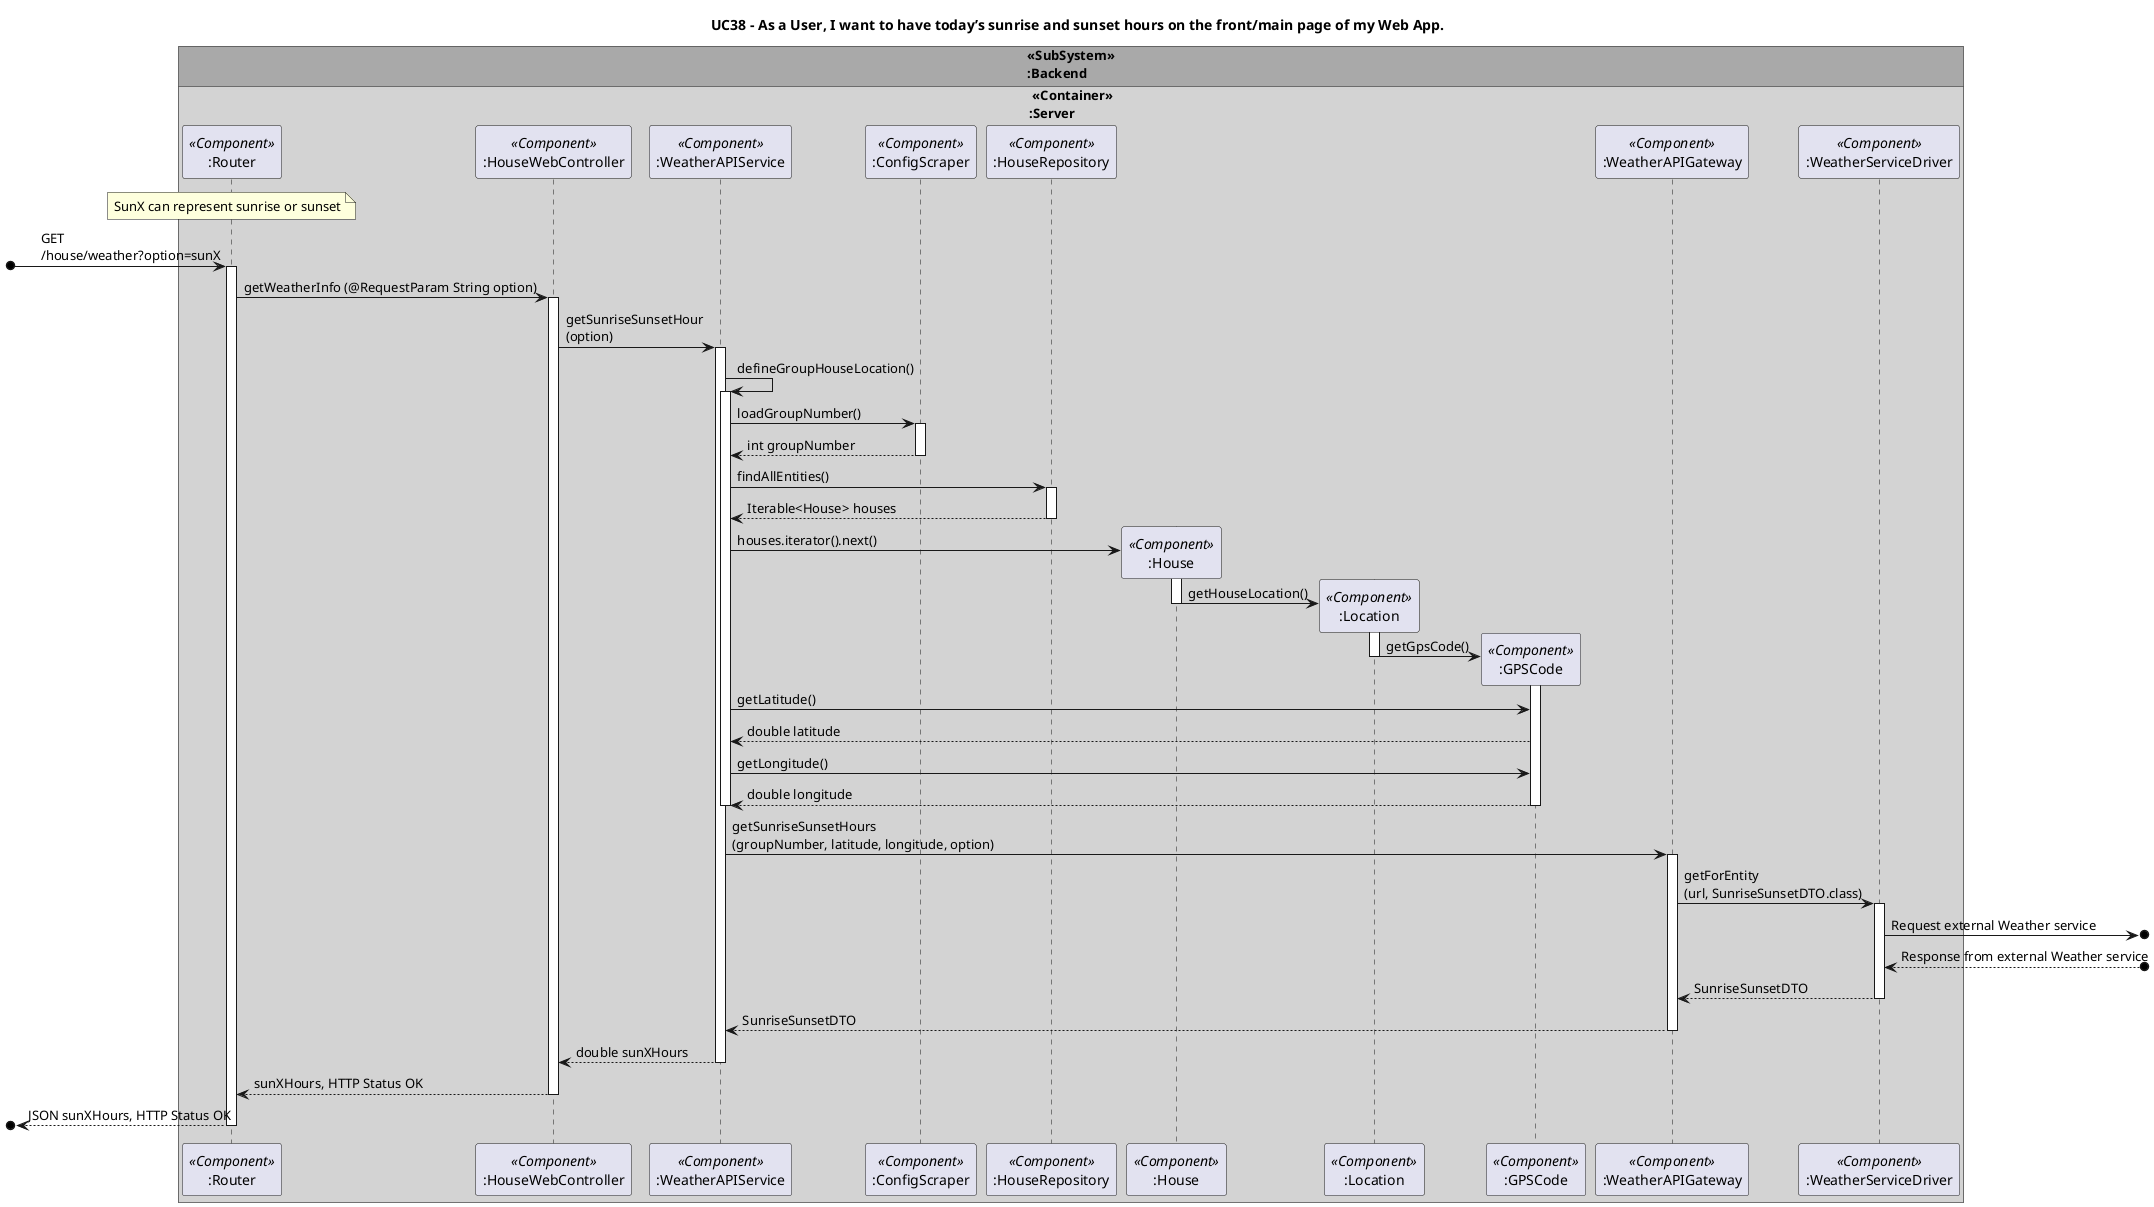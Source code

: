 @startuml
title UC38 - As a User, I want to have today’s sunrise and sunset hours on the front/main page of my Web App.

!pragma teoz true


box "<<SubSystem>>\n:Backend" #DarkGrey
box " <<Container>>\n:Server" #LightGrey
participant ":Router" as router <<Component>>
participant ":HouseWebController" as controller <<Component>>
participant ":WeatherAPIService" as service <<Component>>
participant ":ConfigScraper" as scraper <<Component>>
participant ":HouseRepository" as repository <<Component>>
participant ":House" as house <<Component>>
participant ":Location" as location <<Component>>
participant ":GPSCode" as gps <<Component>>
participant ":WeatherAPIGateway" as gateway <<Component>>
participant ":WeatherServiceDriver" as driver <<Component>>


end box
note over router
SunX can represent sunrise or sunset
end note
[o-> router: GET \n/house/weather?option=sunX
activate router
router -> controller: getWeatherInfo (@RequestParam String option)
activate controller
controller -> service: getSunriseSunsetHour\n(option)
activate service
service -> service: defineGroupHouseLocation()
activate service
service -> scraper: loadGroupNumber()
activate scraper
scraper --> service: int groupNumber
deactivate scraper
service -> repository: findAllEntities()
activate repository
repository --> service: Iterable<House> houses
deactivate repository
service -> house**: houses.iterator().next()
activate house
house -> location**: getHouseLocation()
deactivate house
activate location
location -> gps**: getGpsCode()
deactivate location
activate gps
service -> gps: getLatitude()
gps --> service: double latitude
service -> gps: getLongitude()
gps --> service: double longitude
deactivate gps
deactivate service
service -> gateway: getSunriseSunsetHours\n(groupNumber, latitude, longitude, option)
activate gateway
gateway -> driver: getForEntity\n(url, SunriseSunsetDTO.class)
activate driver
driver ->o]: Request external Weather service
driver <--o]: Response from external Weather service
driver --> gateway: SunriseSunsetDTO
deactivate driver
gateway --> service: SunriseSunsetDTO
deactivate gateway
service --> controller: double sunXHours
deactivate service
controller --> router: sunXHours, HTTP Status OK
deactivate controller
[o<-- router: JSON sunXHours, HTTP Status OK
deactivate router
@enduml
